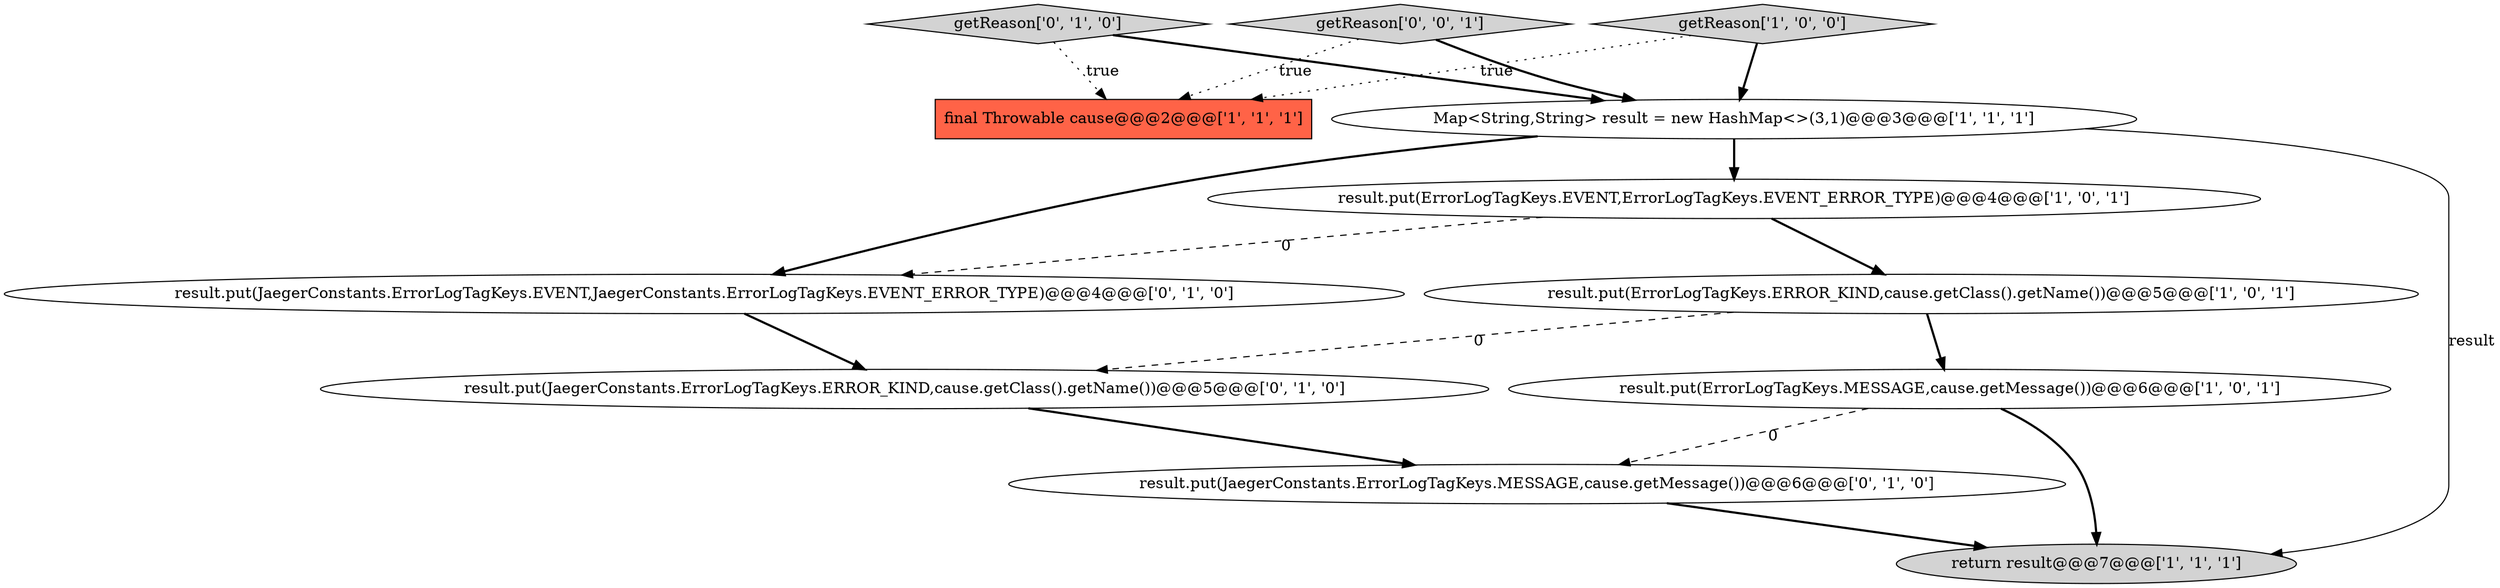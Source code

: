 digraph {
9 [style = filled, label = "result.put(JaegerConstants.ErrorLogTagKeys.MESSAGE,cause.getMessage())@@@6@@@['0', '1', '0']", fillcolor = white, shape = ellipse image = "AAA1AAABBB2BBB"];
8 [style = filled, label = "getReason['0', '1', '0']", fillcolor = lightgray, shape = diamond image = "AAA0AAABBB2BBB"];
10 [style = filled, label = "result.put(JaegerConstants.ErrorLogTagKeys.ERROR_KIND,cause.getClass().getName())@@@5@@@['0', '1', '0']", fillcolor = white, shape = ellipse image = "AAA1AAABBB2BBB"];
2 [style = filled, label = "getReason['1', '0', '0']", fillcolor = lightgray, shape = diamond image = "AAA0AAABBB1BBB"];
4 [style = filled, label = "result.put(ErrorLogTagKeys.EVENT,ErrorLogTagKeys.EVENT_ERROR_TYPE)@@@4@@@['1', '0', '1']", fillcolor = white, shape = ellipse image = "AAA0AAABBB1BBB"];
6 [style = filled, label = "return result@@@7@@@['1', '1', '1']", fillcolor = lightgray, shape = ellipse image = "AAA0AAABBB1BBB"];
5 [style = filled, label = "final Throwable cause@@@2@@@['1', '1', '1']", fillcolor = tomato, shape = box image = "AAA0AAABBB1BBB"];
0 [style = filled, label = "Map<String,String> result = new HashMap<>(3,1)@@@3@@@['1', '1', '1']", fillcolor = white, shape = ellipse image = "AAA0AAABBB1BBB"];
1 [style = filled, label = "result.put(ErrorLogTagKeys.MESSAGE,cause.getMessage())@@@6@@@['1', '0', '1']", fillcolor = white, shape = ellipse image = "AAA0AAABBB1BBB"];
3 [style = filled, label = "result.put(ErrorLogTagKeys.ERROR_KIND,cause.getClass().getName())@@@5@@@['1', '0', '1']", fillcolor = white, shape = ellipse image = "AAA0AAABBB1BBB"];
11 [style = filled, label = "getReason['0', '0', '1']", fillcolor = lightgray, shape = diamond image = "AAA0AAABBB3BBB"];
7 [style = filled, label = "result.put(JaegerConstants.ErrorLogTagKeys.EVENT,JaegerConstants.ErrorLogTagKeys.EVENT_ERROR_TYPE)@@@4@@@['0', '1', '0']", fillcolor = white, shape = ellipse image = "AAA1AAABBB2BBB"];
11->5 [style = dotted, label="true"];
2->5 [style = dotted, label="true"];
2->0 [style = bold, label=""];
0->4 [style = bold, label=""];
4->7 [style = dashed, label="0"];
0->6 [style = solid, label="result"];
4->3 [style = bold, label=""];
1->6 [style = bold, label=""];
3->10 [style = dashed, label="0"];
8->0 [style = bold, label=""];
1->9 [style = dashed, label="0"];
7->10 [style = bold, label=""];
3->1 [style = bold, label=""];
0->7 [style = bold, label=""];
10->9 [style = bold, label=""];
9->6 [style = bold, label=""];
8->5 [style = dotted, label="true"];
11->0 [style = bold, label=""];
}
